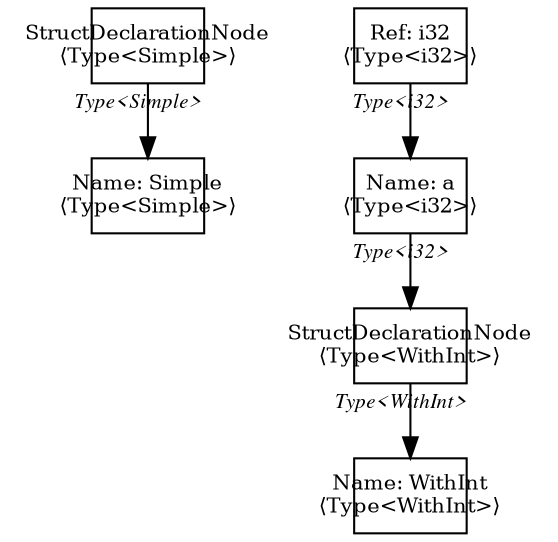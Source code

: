 digraph Document {
  node [shape=box,fixedsize=shape fontsize=10]
  1 [label="StructDeclarationNode\n⟨Type<Simple>⟩", fillcolor=grey];
  2 [label="Name: Simple\n⟨Type<Simple>⟩", fillcolor=grey];
  3 [label="StructDeclarationNode\n⟨Type<WithInt>⟩", fillcolor=grey];
  4 [label="Ref: i32\n⟨Type<i32>⟩", fillcolor=grey];
  5 [label="Name: a\n⟨Type<i32>⟩", fillcolor=grey];
  6 [label="Name: WithInt\n⟨Type<WithInt>⟩", fillcolor=grey];
  1 -> 2[taillabel="Type<Simple>" labeldistance="1" fontname="times  italic" fontsize = 10 color="black" ];
  3 -> 6[taillabel="Type<WithInt>" labeldistance="1" fontname="times  italic" fontsize = 10 color="black" ];
  4 -> 5[taillabel="Type<i32>" labeldistance="1" fontname="times  italic" fontsize = 10 color="black" ];
  5 -> 3[taillabel="Type<i32>" labeldistance="1" fontname="times  italic" fontsize = 10 color="black" ];
  label="";
}
